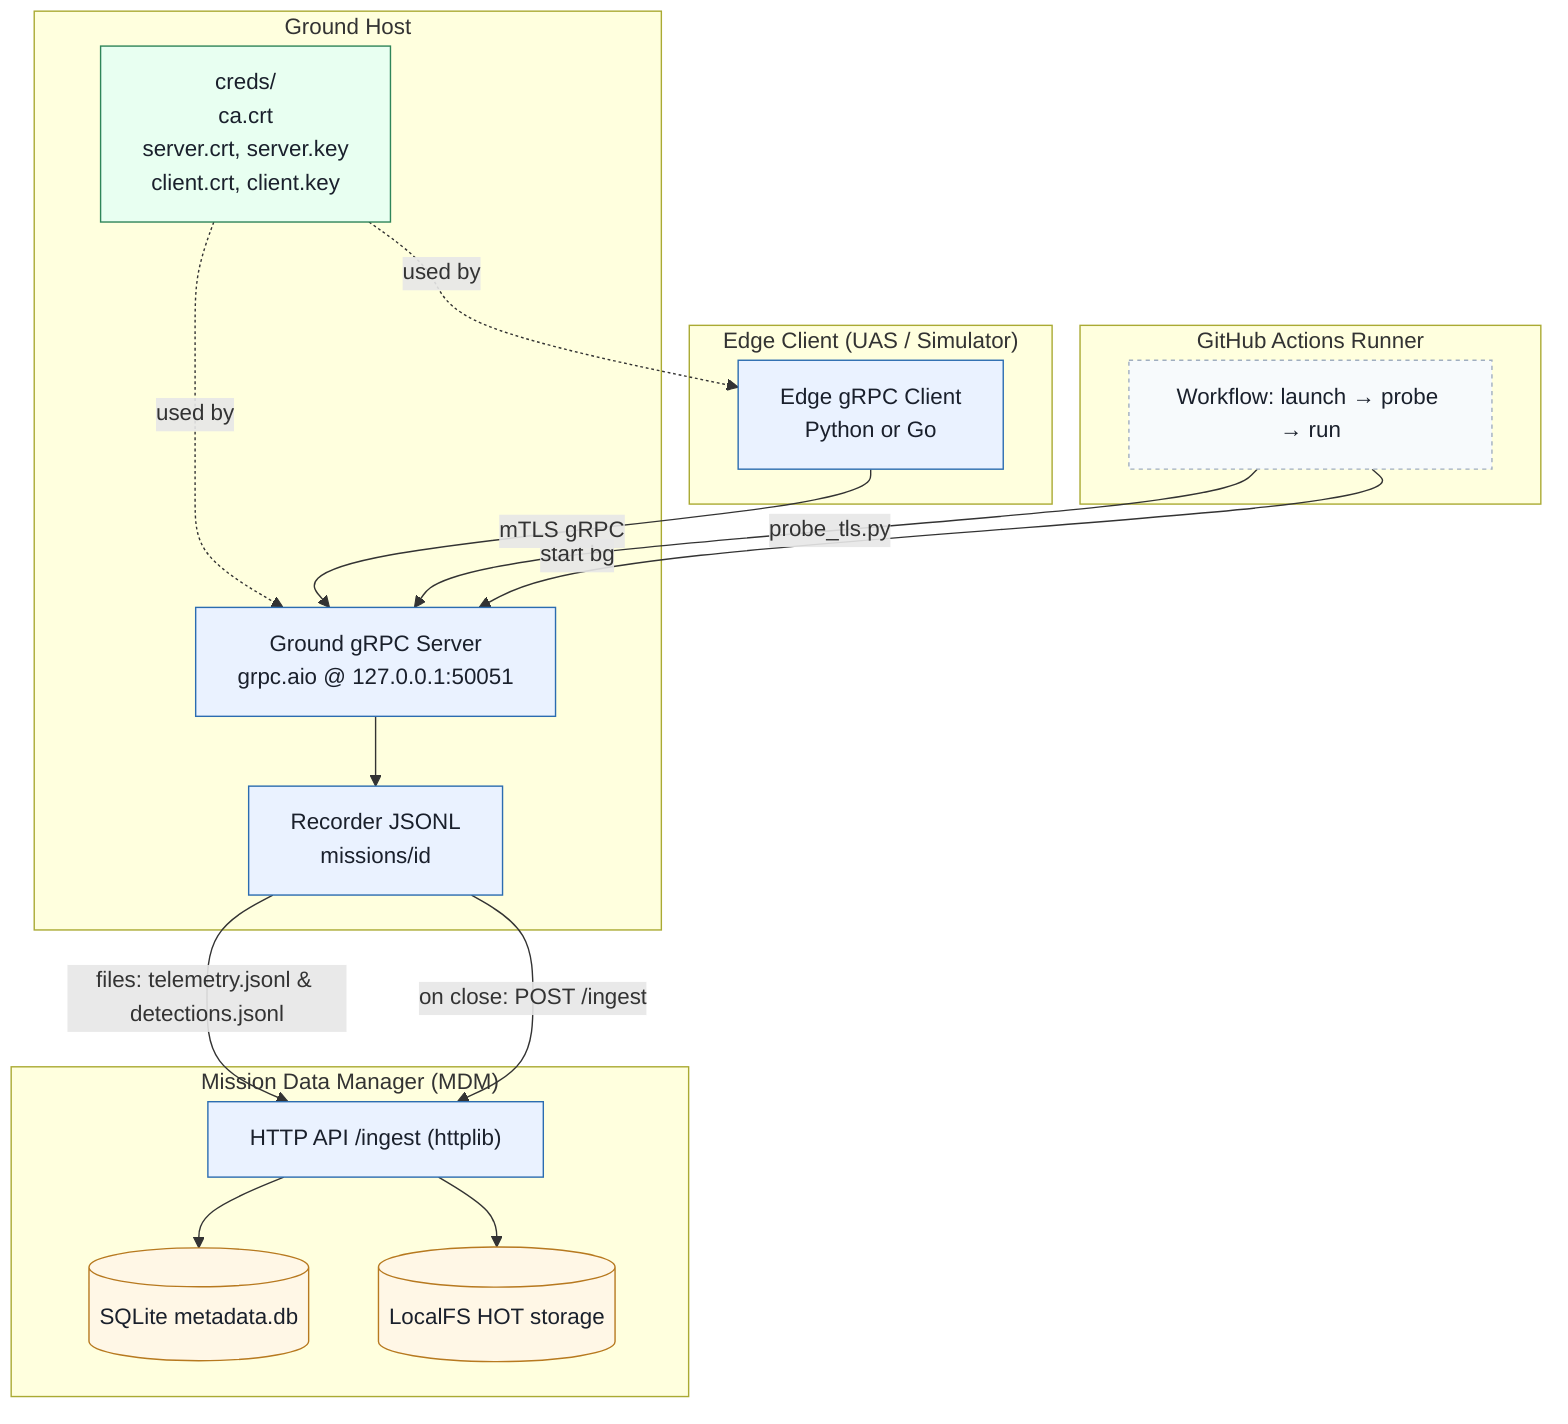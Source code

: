 flowchart TB
  %% === Styles ===
  classDef svc fill:#eaf2ff,stroke:#2b6cb0,stroke-width:1px,color:#1a202c;
  classDef file fill:#e8fff1,stroke:#2f855a,color:#1a202c;
  classDef storage fill:#fff7e6,stroke:#b7791f,color:#1a202c;
  classDef ext fill:#f7fafc,stroke:#a0aec0,stroke-dasharray:3 3,color:#1a202c;

  %% === CI Runner ===
  subgraph CI["GitHub Actions Runner"]
    GA["Workflow: launch → probe → run"]:::ext
  end

  %% === Edge (UAS / Simulator) ===
  subgraph EdgeSide["Edge Client (UAS / Simulator)"]
    E["Edge gRPC Client\nPython or Go"]:::svc
  end

  %% === Ground Host ===
  subgraph GroundHost["Ground Host"]
    G["Ground gRPC Server\ngrpc.aio @ 127.0.0.1:50051"]:::svc
    R["Recorder JSONL\nmissions/id"]:::svc
    CREDS["creds/\nca.crt\nserver.crt, server.key\nclient.crt, client.key"]:::file
    G --> R
  end

  %% === MDM ===
  subgraph MDM["Mission Data Manager (MDM)"]
    API["HTTP API /ingest (httplib)"]:::svc
    FS[(LocalFS HOT storage)]:::storage
    DB[(SQLite metadata.db)]:::storage
    API --> FS
    API --> DB
  end

  %% === Flows ===
  GA -->|start bg| G
  GA -->|probe_tls.py| G
  E -- mTLS gRPC --> G
  R -->|on close: POST /ingest| API
  R -->|files: telemetry.jsonl & detections.jsonl| API
  CREDS -. used by .-> E
  CREDS -. used by .-> G